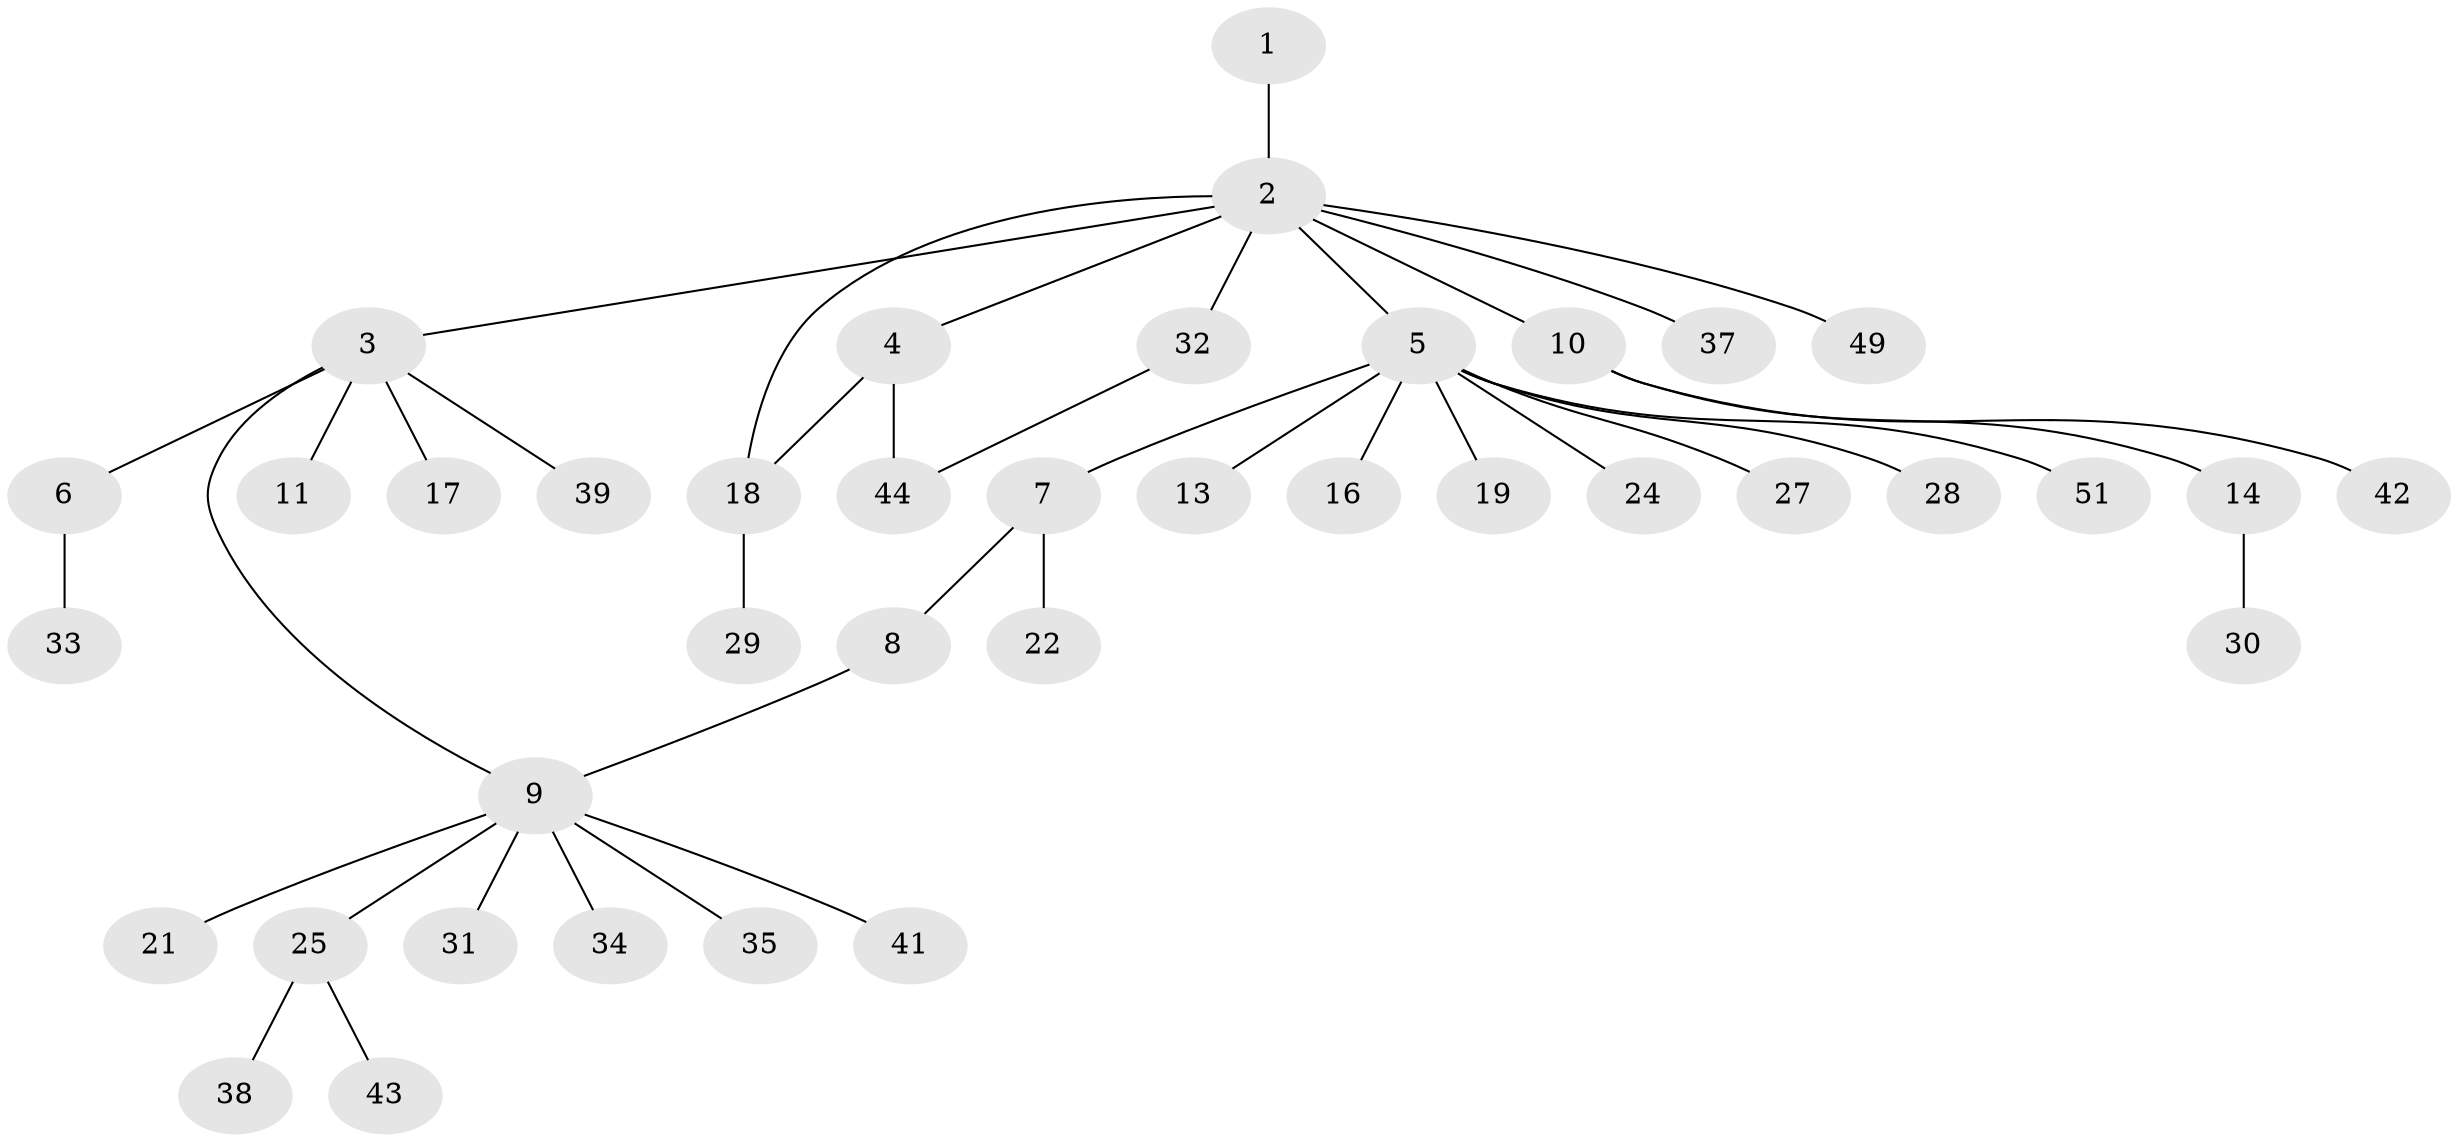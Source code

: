 // original degree distribution, {1: 0.6037735849056604, 10: 0.018867924528301886, 7: 0.018867924528301886, 3: 0.03773584905660377, 6: 0.03773584905660377, 4: 0.09433962264150944, 2: 0.16981132075471697, 5: 0.018867924528301886}
// Generated by graph-tools (version 1.1) at 2025/11/02/27/25 16:11:15]
// undirected, 39 vertices, 41 edges
graph export_dot {
graph [start="1"]
  node [color=gray90,style=filled];
  1;
  2 [super="+15"];
  3 [super="+53"];
  4;
  5 [super="+12"];
  6 [super="+46"];
  7 [super="+48"];
  8;
  9 [super="+20"];
  10 [super="+47"];
  11;
  13 [super="+26"];
  14;
  16;
  17;
  18 [super="+40"];
  19;
  21 [super="+23"];
  22;
  24;
  25 [super="+45"];
  27;
  28 [super="+36"];
  29;
  30 [super="+50"];
  31;
  32;
  33;
  34;
  35;
  37;
  38;
  39;
  41;
  42;
  43;
  44 [super="+52"];
  49;
  51;
  1 -- 2;
  2 -- 3;
  2 -- 4;
  2 -- 5;
  2 -- 10;
  2 -- 18;
  2 -- 32;
  2 -- 37;
  2 -- 49;
  3 -- 6;
  3 -- 9;
  3 -- 11;
  3 -- 17;
  3 -- 39;
  4 -- 18;
  4 -- 44;
  5 -- 7;
  5 -- 19;
  5 -- 27;
  5 -- 28;
  5 -- 16;
  5 -- 51;
  5 -- 24;
  5 -- 13;
  6 -- 33;
  7 -- 8;
  7 -- 22;
  8 -- 9;
  9 -- 25;
  9 -- 34;
  9 -- 35;
  9 -- 41;
  9 -- 21;
  9 -- 31;
  10 -- 14;
  10 -- 42;
  14 -- 30;
  18 -- 29;
  25 -- 38;
  25 -- 43;
  32 -- 44;
}
